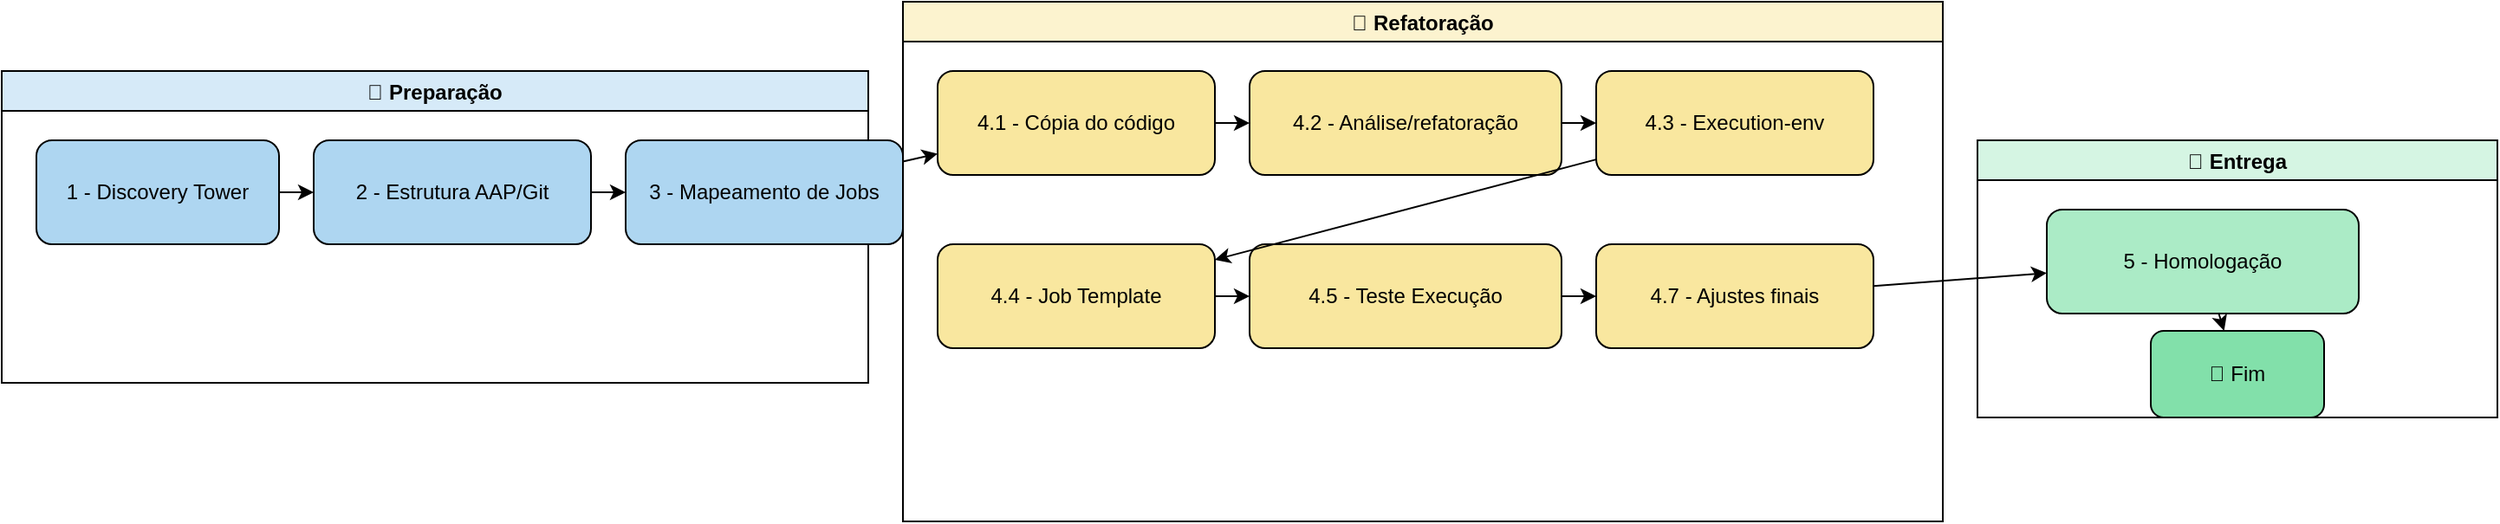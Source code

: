 <mxfile>
  <diagram id="fluxograma_moderno" name="Fluxograma Migracao Moderno">
    <mxGraphModel dx="1422" dy="794" grid="1" gridSize="10" guides="1" tooltips="1" connect="1" arrows="1" fold="1" page="1" pageScale="1" pageWidth="1169" pageHeight="827" math="0" shadow="0">
      <root>
        <mxCell id="0"/>
        <mxCell id="1" parent="0"/>

        <!-- Grupo: Preparação -->
        <mxCell id="prep" value="📌 Preparação" style="swimlane;fillColor=#D6EAF8;fontStyle=1;" vertex="1" parent="1">
          <mxGeometry x="40" y="80" width="500" height="180" as="geometry"/>
        </mxCell>

        <mxCell id="A" value="1 - Discovery Tower" style="rounded=1;whiteSpace=wrap;html=1;fillColor=#AED6F1;" vertex="1" parent="prep">
          <mxGeometry x="20" y="40" width="140" height="60" as="geometry"/>
        </mxCell>
        <mxCell id="B" value="2 - Estrutura AAP/Git" style="rounded=1;whiteSpace=wrap;html=1;fillColor=#AED6F1;" vertex="1" parent="prep">
          <mxGeometry x="180" y="40" width="160" height="60" as="geometry"/>
        </mxCell>
        <mxCell id="C" value="3 - Mapeamento de Jobs" style="rounded=1;whiteSpace=wrap;html=1;fillColor=#AED6F1;" vertex="1" parent="prep">
          <mxGeometry x="360" y="40" width="160" height="60" as="geometry"/>
        </mxCell>

        <!-- Grupo: Refatoração -->
        <mxCell id="refatoracao" value="🔧 Refatoração" style="swimlane;fillColor=#FCF3CF;fontStyle=1;" vertex="1" parent="1">
          <mxGeometry x="560" y="40" width="600" height="300" as="geometry"/>
        </mxCell>

        <mxCell id="D1" value="4.1 - Cópia do código" style="rounded=1;whiteSpace=wrap;html=1;fillColor=#F9E79F;" vertex="1" parent="refatoracao">
          <mxGeometry x="20" y="40" width="160" height="60" as="geometry"/>
        </mxCell>
        <mxCell id="D2" value="4.2 - Análise/refatoração" style="rounded=1;whiteSpace=wrap;html=1;fillColor=#F9E79F;" vertex="1" parent="refatoracao">
          <mxGeometry x="200" y="40" width="180" height="60" as="geometry"/>
        </mxCell>
        <mxCell id="D3" value="4.3 - Execution-env" style="rounded=1;whiteSpace=wrap;html=1;fillColor=#F9E79F;" vertex="1" parent="refatoracao">
          <mxGeometry x="400" y="40" width="160" height="60" as="geometry"/>
        </mxCell>

        <mxCell id="D4" value="4.4 - Job Template" style="rounded=1;whiteSpace=wrap;html=1;fillColor=#F9E79F;" vertex="1" parent="refatoracao">
          <mxGeometry x="20" y="140" width="160" height="60" as="geometry"/>
        </mxCell>
        <mxCell id="D5" value="4.5 - Teste Execução" style="rounded=1;whiteSpace=wrap;html=1;fillColor=#F9E79F;" vertex="1" parent="refatoracao">
          <mxGeometry x="200" y="140" width="180" height="60" as="geometry"/>
        </mxCell>
        <mxCell id="D6" value="4.7 - Ajustes finais" style="rounded=1;whiteSpace=wrap;html=1;fillColor=#F9E79F;" vertex="1" parent="refatoracao">
          <mxGeometry x="400" y="140" width="160" height="60" as="geometry"/>
        </mxCell>

        <!-- Grupo: Entrega -->
        <mxCell id="entrega" value="🚀 Entrega" style="swimlane;fillColor=#D5F5E3;fontStyle=1;" vertex="1" parent="1">
          <mxGeometry x="1180" y="120" width="300" height="160" as="geometry"/>
        </mxCell>

        <mxCell id="E" value="5 - Homologação" style="rounded=1;whiteSpace=wrap;html=1;fillColor=#ABEBC6;" vertex="1" parent="entrega">
          <mxGeometry x="40" y="40" width="180" height="60" as="geometry"/>
        </mxCell>
        <mxCell id="F" value="🏁 Fim" style="rounded=1;whiteSpace=wrap;html=1;fillColor=#82E0AA;" vertex="1" parent="entrega">
          <mxGeometry x="100" y="110" width="100" height="50" as="geometry"/>
        </mxCell>

        <!-- Conexões -->
        <mxCell id="e1" edge="1" parent="1" source="A" target="B"><mxGeometry relative="1" as="geometry"/></mxCell>
        <mxCell id="e2" edge="1" parent="1" source="B" target="C"><mxGeometry relative="1" as="geometry"/></mxCell>
        <mxCell id="e3" edge="1" parent="1" source="C" target="D1"><mxGeometry relative="1" as="geometry"/></mxCell>
        <mxCell id="e4" edge="1" parent="1" source="D1" target="D2"><mxGeometry relative="1" as="geometry"/></mxCell>
        <mxCell id="e5" edge="1" parent="1" source="D2" target="D3"><mxGeometry relative="1" as="geometry"/></mxCell>
        <mxCell id="e6" edge="1" parent="1" source="D3" target="D4"><mxGeometry relative="1" as="geometry"/></mxCell>
        <mxCell id="e7" edge="1" parent="1" source="D4" target="D5"><mxGeometry relative="1" as="geometry"/></mxCell>
        <mxCell id="e8" edge="1" parent="1" source="D5" target="D6"><mxGeometry relative="1" as="geometry"/></mxCell>
        <mxCell id="e9" edge="1" parent="1" source="D6" target="E"><mxGeometry relative="1" as="geometry"/></mxCell>
        <mxCell id="e10" edge="1" parent="1" source="E" target="F"><mxGeometry relative="1" as="geometry"/></mxCell>

      </root>
    </mxGraphModel>
  </diagram>
</mxfile>
